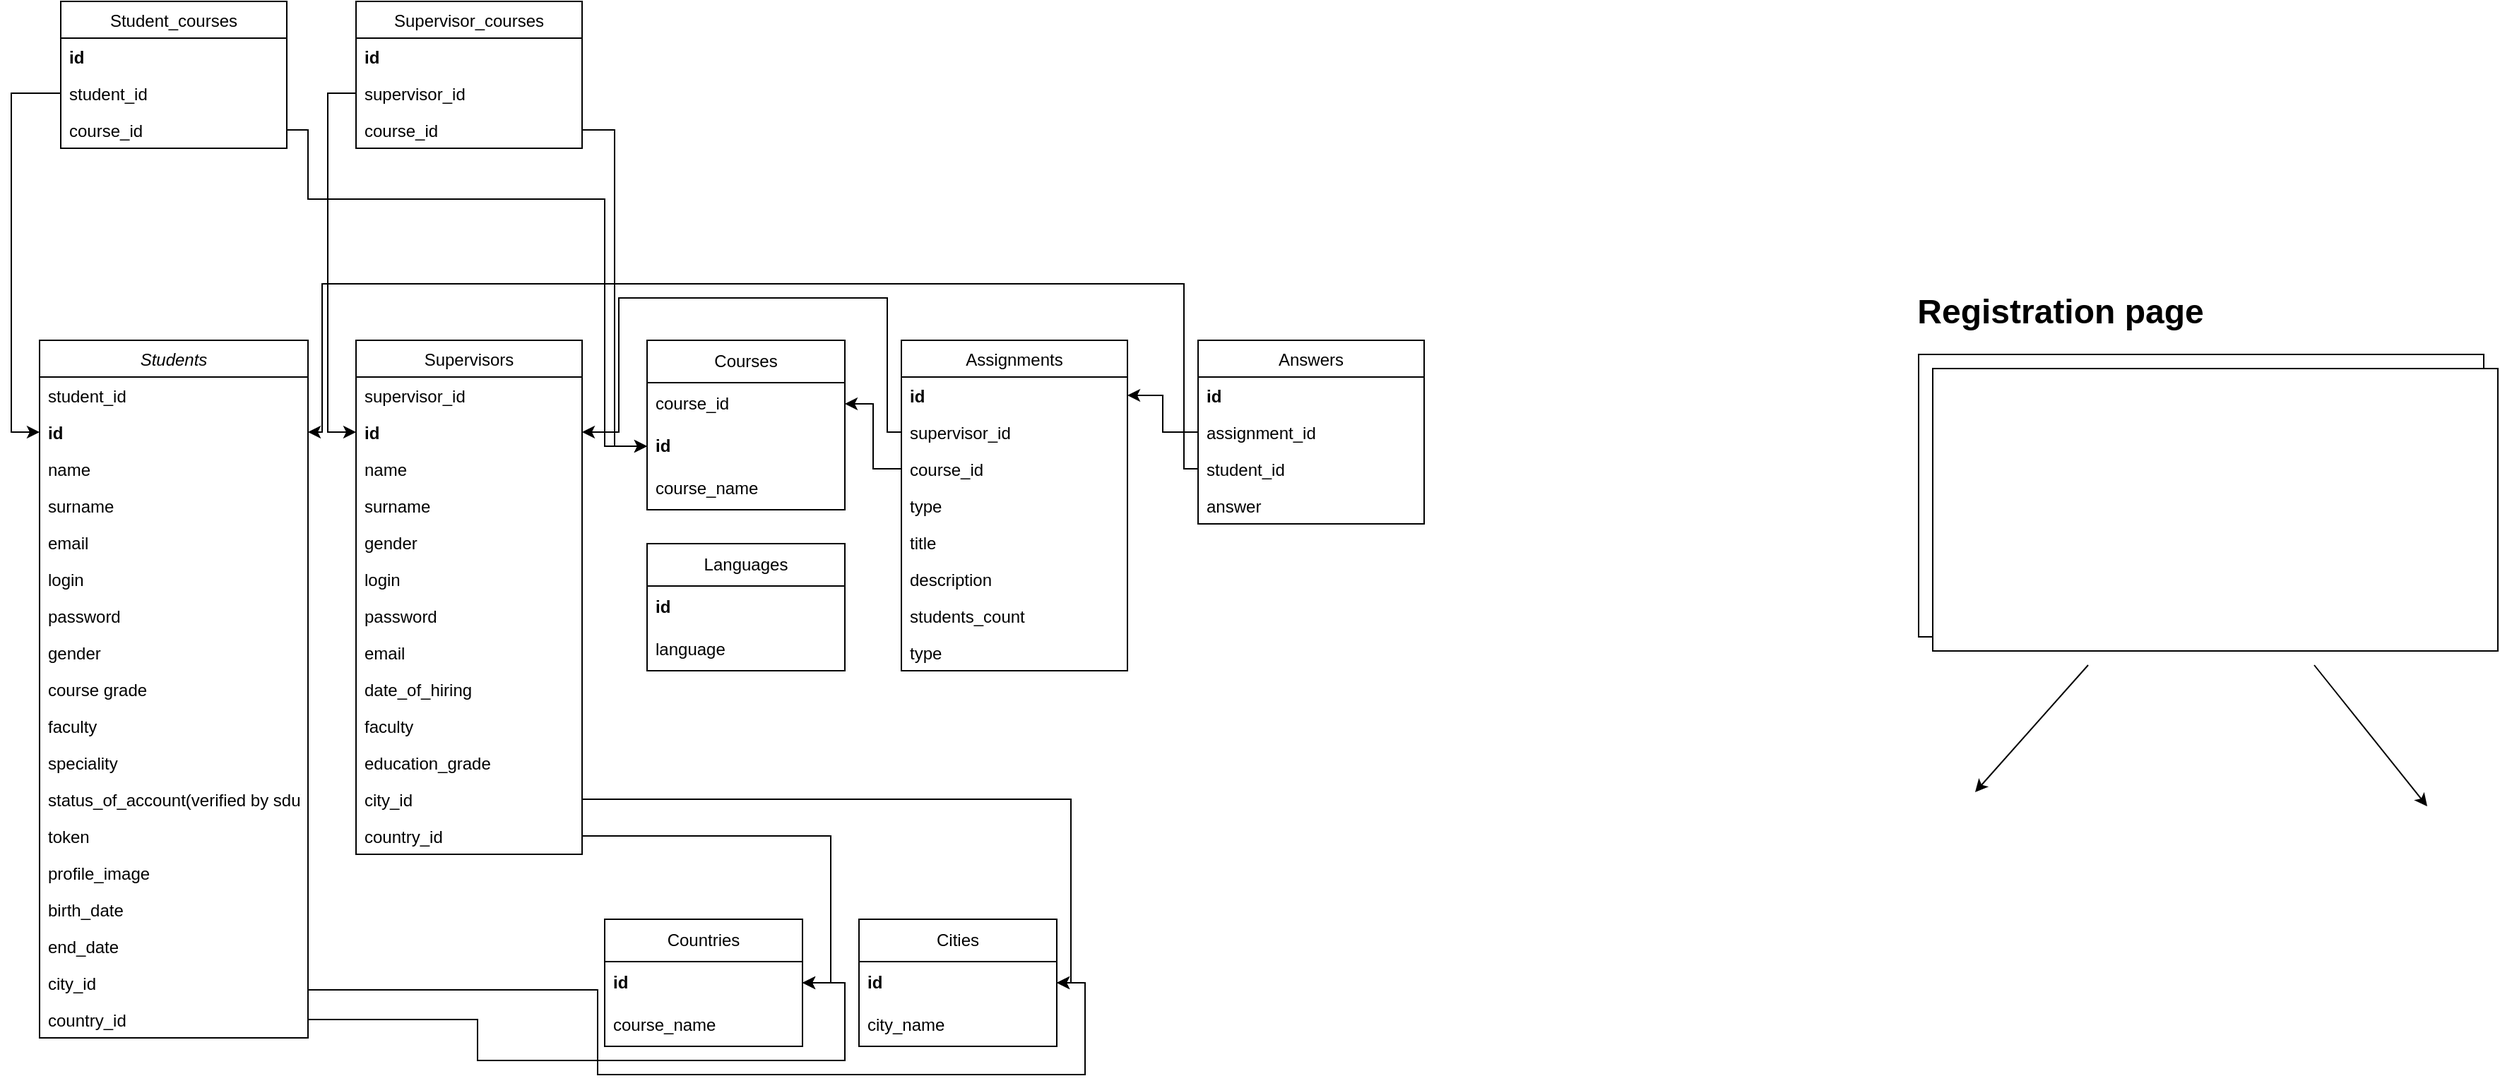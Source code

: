 <mxfile version="23.1.3" type="device">
  <diagram id="C5RBs43oDa-KdzZeNtuy" name="Page-1">
    <mxGraphModel dx="1363" dy="2015" grid="1" gridSize="10" guides="1" tooltips="1" connect="1" arrows="1" fold="1" page="1" pageScale="1" pageWidth="827" pageHeight="1169" math="0" shadow="0">
      <root>
        <mxCell id="WIyWlLk6GJQsqaUBKTNV-0" />
        <mxCell id="WIyWlLk6GJQsqaUBKTNV-1" parent="WIyWlLk6GJQsqaUBKTNV-0" />
        <mxCell id="zkfFHV4jXpPFQw0GAbJ--0" value="Students" style="swimlane;fontStyle=2;align=center;verticalAlign=top;childLayout=stackLayout;horizontal=1;startSize=26;horizontalStack=0;resizeParent=1;resizeLast=0;collapsible=1;marginBottom=0;rounded=0;shadow=0;strokeWidth=1;" parent="WIyWlLk6GJQsqaUBKTNV-1" vertex="1">
          <mxGeometry x="30" y="30" width="190" height="494" as="geometry">
            <mxRectangle x="230" y="140" width="160" height="26" as="alternateBounds" />
          </mxGeometry>
        </mxCell>
        <mxCell id="zkfFHV4jXpPFQw0GAbJ--3" value="student_id" style="text;align=left;verticalAlign=top;spacingLeft=4;spacingRight=4;overflow=hidden;rotatable=0;points=[[0,0.5],[1,0.5]];portConstraint=eastwest;rounded=0;shadow=0;html=0;" parent="zkfFHV4jXpPFQw0GAbJ--0" vertex="1">
          <mxGeometry y="26" width="190" height="26" as="geometry" />
        </mxCell>
        <mxCell id="zkfFHV4jXpPFQw0GAbJ--1" value="id" style="text;align=left;verticalAlign=top;spacingLeft=4;spacingRight=4;overflow=hidden;rotatable=0;points=[[0,0.5],[1,0.5]];portConstraint=eastwest;fontStyle=1" parent="zkfFHV4jXpPFQw0GAbJ--0" vertex="1">
          <mxGeometry y="52" width="190" height="26" as="geometry" />
        </mxCell>
        <mxCell id="zkfFHV4jXpPFQw0GAbJ--2" value="name&#xa;" style="text;align=left;verticalAlign=top;spacingLeft=4;spacingRight=4;overflow=hidden;rotatable=0;points=[[0,0.5],[1,0.5]];portConstraint=eastwest;rounded=0;shadow=0;html=0;" parent="zkfFHV4jXpPFQw0GAbJ--0" vertex="1">
          <mxGeometry y="78" width="190" height="26" as="geometry" />
        </mxCell>
        <mxCell id="gzKf2vNGUdr55tgl7R83-15" value="surname" style="text;align=left;verticalAlign=top;spacingLeft=4;spacingRight=4;overflow=hidden;rotatable=0;points=[[0,0.5],[1,0.5]];portConstraint=eastwest;rounded=0;shadow=0;html=0;" parent="zkfFHV4jXpPFQw0GAbJ--0" vertex="1">
          <mxGeometry y="104" width="190" height="26" as="geometry" />
        </mxCell>
        <mxCell id="gzKf2vNGUdr55tgl7R83-1" value="email" style="text;align=left;verticalAlign=top;spacingLeft=4;spacingRight=4;overflow=hidden;rotatable=0;points=[[0,0.5],[1,0.5]];portConstraint=eastwest;rounded=0;shadow=0;html=0;" parent="zkfFHV4jXpPFQw0GAbJ--0" vertex="1">
          <mxGeometry y="130" width="190" height="26" as="geometry" />
        </mxCell>
        <mxCell id="6cZGBbWc60CacbLPM8LS-2" value="login&#xa;" style="text;align=left;verticalAlign=top;spacingLeft=4;spacingRight=4;overflow=hidden;rotatable=0;points=[[0,0.5],[1,0.5]];portConstraint=eastwest;" parent="zkfFHV4jXpPFQw0GAbJ--0" vertex="1">
          <mxGeometry y="156" width="190" height="26" as="geometry" />
        </mxCell>
        <mxCell id="gzKf2vNGUdr55tgl7R83-18" value="password" style="text;align=left;verticalAlign=top;spacingLeft=4;spacingRight=4;overflow=hidden;rotatable=0;points=[[0,0.5],[1,0.5]];portConstraint=eastwest;rounded=0;shadow=0;html=0;" parent="zkfFHV4jXpPFQw0GAbJ--0" vertex="1">
          <mxGeometry y="182" width="190" height="26" as="geometry" />
        </mxCell>
        <mxCell id="gzKf2vNGUdr55tgl7R83-20" value="gender" style="text;align=left;verticalAlign=top;spacingLeft=4;spacingRight=4;overflow=hidden;rotatable=0;points=[[0,0.5],[1,0.5]];portConstraint=eastwest;rounded=0;shadow=0;html=0;" parent="zkfFHV4jXpPFQw0GAbJ--0" vertex="1">
          <mxGeometry y="208" width="190" height="26" as="geometry" />
        </mxCell>
        <mxCell id="gzKf2vNGUdr55tgl7R83-11" value="course grade" style="text;align=left;verticalAlign=top;spacingLeft=4;spacingRight=4;overflow=hidden;rotatable=0;points=[[0,0.5],[1,0.5]];portConstraint=eastwest;rounded=0;shadow=0;html=0;" parent="zkfFHV4jXpPFQw0GAbJ--0" vertex="1">
          <mxGeometry y="234" width="190" height="26" as="geometry" />
        </mxCell>
        <mxCell id="gzKf2vNGUdr55tgl7R83-12" value="faculty" style="text;align=left;verticalAlign=top;spacingLeft=4;spacingRight=4;overflow=hidden;rotatable=0;points=[[0,0.5],[1,0.5]];portConstraint=eastwest;rounded=0;shadow=0;html=0;" parent="zkfFHV4jXpPFQw0GAbJ--0" vertex="1">
          <mxGeometry y="260" width="190" height="26" as="geometry" />
        </mxCell>
        <mxCell id="gzKf2vNGUdr55tgl7R83-13" value="speciality" style="text;align=left;verticalAlign=top;spacingLeft=4;spacingRight=4;overflow=hidden;rotatable=0;points=[[0,0.5],[1,0.5]];portConstraint=eastwest;rounded=0;shadow=0;html=0;" parent="zkfFHV4jXpPFQw0GAbJ--0" vertex="1">
          <mxGeometry y="286" width="190" height="26" as="geometry" />
        </mxCell>
        <mxCell id="gzKf2vNGUdr55tgl7R83-17" value="status_of_account(verified by sdu)" style="text;align=left;verticalAlign=top;spacingLeft=4;spacingRight=4;overflow=hidden;rotatable=0;points=[[0,0.5],[1,0.5]];portConstraint=eastwest;rounded=0;shadow=0;html=0;" parent="zkfFHV4jXpPFQw0GAbJ--0" vertex="1">
          <mxGeometry y="312" width="190" height="26" as="geometry" />
        </mxCell>
        <mxCell id="gzKf2vNGUdr55tgl7R83-19" value="token" style="text;align=left;verticalAlign=top;spacingLeft=4;spacingRight=4;overflow=hidden;rotatable=0;points=[[0,0.5],[1,0.5]];portConstraint=eastwest;rounded=0;shadow=0;html=0;" parent="zkfFHV4jXpPFQw0GAbJ--0" vertex="1">
          <mxGeometry y="338" width="190" height="26" as="geometry" />
        </mxCell>
        <mxCell id="gzKf2vNGUdr55tgl7R83-21" value="profile_image&#xa;" style="text;align=left;verticalAlign=top;spacingLeft=4;spacingRight=4;overflow=hidden;rotatable=0;points=[[0,0.5],[1,0.5]];portConstraint=eastwest;rounded=0;shadow=0;html=0;" parent="zkfFHV4jXpPFQw0GAbJ--0" vertex="1">
          <mxGeometry y="364" width="190" height="26" as="geometry" />
        </mxCell>
        <mxCell id="gzKf2vNGUdr55tgl7R83-22" value="birth_date" style="text;align=left;verticalAlign=top;spacingLeft=4;spacingRight=4;overflow=hidden;rotatable=0;points=[[0,0.5],[1,0.5]];portConstraint=eastwest;rounded=0;shadow=0;html=0;" parent="zkfFHV4jXpPFQw0GAbJ--0" vertex="1">
          <mxGeometry y="390" width="190" height="26" as="geometry" />
        </mxCell>
        <mxCell id="gzKf2vNGUdr55tgl7R83-14" value="end_date" style="text;align=left;verticalAlign=top;spacingLeft=4;spacingRight=4;overflow=hidden;rotatable=0;points=[[0,0.5],[1,0.5]];portConstraint=eastwest;rounded=0;shadow=0;html=0;" parent="zkfFHV4jXpPFQw0GAbJ--0" vertex="1">
          <mxGeometry y="416" width="190" height="26" as="geometry" />
        </mxCell>
        <mxCell id="Yy9atvOMCrcE1YOfqPow-3" value="city_id" style="text;align=left;verticalAlign=top;spacingLeft=4;spacingRight=4;overflow=hidden;rotatable=0;points=[[0,0.5],[1,0.5]];portConstraint=eastwest;" parent="zkfFHV4jXpPFQw0GAbJ--0" vertex="1">
          <mxGeometry y="442" width="190" height="26" as="geometry" />
        </mxCell>
        <mxCell id="Yy9atvOMCrcE1YOfqPow-4" value="country_id" style="text;align=left;verticalAlign=top;spacingLeft=4;spacingRight=4;overflow=hidden;rotatable=0;points=[[0,0.5],[1,0.5]];portConstraint=eastwest;" parent="zkfFHV4jXpPFQw0GAbJ--0" vertex="1">
          <mxGeometry y="468" width="190" height="26" as="geometry" />
        </mxCell>
        <UserObject label="Supervisors" id="zkfFHV4jXpPFQw0GAbJ--17">
          <mxCell style="swimlane;fontStyle=0;align=center;verticalAlign=top;childLayout=stackLayout;horizontal=1;startSize=26;horizontalStack=0;resizeParent=1;resizeLast=0;collapsible=1;marginBottom=0;rounded=0;shadow=0;strokeWidth=1;" parent="WIyWlLk6GJQsqaUBKTNV-1" vertex="1">
            <mxGeometry x="254" y="30" width="160" height="364" as="geometry">
              <mxRectangle x="550" y="140" width="160" height="26" as="alternateBounds" />
            </mxGeometry>
          </mxCell>
        </UserObject>
        <mxCell id="zkfFHV4jXpPFQw0GAbJ--18" value="supervisor_id" style="text;align=left;verticalAlign=top;spacingLeft=4;spacingRight=4;overflow=hidden;rotatable=0;points=[[0,0.5],[1,0.5]];portConstraint=eastwest;" parent="zkfFHV4jXpPFQw0GAbJ--17" vertex="1">
          <mxGeometry y="26" width="160" height="26" as="geometry" />
        </mxCell>
        <mxCell id="zkfFHV4jXpPFQw0GAbJ--19" value="id" style="text;align=left;verticalAlign=top;spacingLeft=4;spacingRight=4;overflow=hidden;rotatable=0;points=[[0,0.5],[1,0.5]];portConstraint=eastwest;rounded=0;shadow=0;html=0;fontStyle=1" parent="zkfFHV4jXpPFQw0GAbJ--17" vertex="1">
          <mxGeometry y="52" width="160" height="26" as="geometry" />
        </mxCell>
        <mxCell id="zkfFHV4jXpPFQw0GAbJ--20" value="name" style="text;align=left;verticalAlign=top;spacingLeft=4;spacingRight=4;overflow=hidden;rotatable=0;points=[[0,0.5],[1,0.5]];portConstraint=eastwest;rounded=0;shadow=0;html=0;" parent="zkfFHV4jXpPFQw0GAbJ--17" vertex="1">
          <mxGeometry y="78" width="160" height="26" as="geometry" />
        </mxCell>
        <mxCell id="6cZGBbWc60CacbLPM8LS-1" value="surname&#xa;" style="text;align=left;verticalAlign=top;spacingLeft=4;spacingRight=4;overflow=hidden;rotatable=0;points=[[0,0.5],[1,0.5]];portConstraint=eastwest;" parent="zkfFHV4jXpPFQw0GAbJ--17" vertex="1">
          <mxGeometry y="104" width="160" height="26" as="geometry" />
        </mxCell>
        <mxCell id="6cZGBbWc60CacbLPM8LS-3" value="gender&#xa;" style="text;align=left;verticalAlign=top;spacingLeft=4;spacingRight=4;overflow=hidden;rotatable=0;points=[[0,0.5],[1,0.5]];portConstraint=eastwest;" parent="zkfFHV4jXpPFQw0GAbJ--17" vertex="1">
          <mxGeometry y="130" width="160" height="26" as="geometry" />
        </mxCell>
        <mxCell id="zkfFHV4jXpPFQw0GAbJ--24" value="login&#xa;" style="text;align=left;verticalAlign=top;spacingLeft=4;spacingRight=4;overflow=hidden;rotatable=0;points=[[0,0.5],[1,0.5]];portConstraint=eastwest;" parent="zkfFHV4jXpPFQw0GAbJ--17" vertex="1">
          <mxGeometry y="156" width="160" height="26" as="geometry" />
        </mxCell>
        <mxCell id="zkfFHV4jXpPFQw0GAbJ--25" value="password" style="text;align=left;verticalAlign=top;spacingLeft=4;spacingRight=4;overflow=hidden;rotatable=0;points=[[0,0.5],[1,0.5]];portConstraint=eastwest;" parent="zkfFHV4jXpPFQw0GAbJ--17" vertex="1">
          <mxGeometry y="182" width="160" height="26" as="geometry" />
        </mxCell>
        <mxCell id="zkfFHV4jXpPFQw0GAbJ--21" value="email" style="text;align=left;verticalAlign=top;spacingLeft=4;spacingRight=4;overflow=hidden;rotatable=0;points=[[0,0.5],[1,0.5]];portConstraint=eastwest;rounded=0;shadow=0;html=0;" parent="zkfFHV4jXpPFQw0GAbJ--17" vertex="1">
          <mxGeometry y="208" width="160" height="26" as="geometry" />
        </mxCell>
        <mxCell id="Yy9atvOMCrcE1YOfqPow-0" value="date_of_hiring" style="text;align=left;verticalAlign=top;spacingLeft=4;spacingRight=4;overflow=hidden;rotatable=0;points=[[0,0.5],[1,0.5]];portConstraint=eastwest;" parent="zkfFHV4jXpPFQw0GAbJ--17" vertex="1">
          <mxGeometry y="234" width="160" height="26" as="geometry" />
        </mxCell>
        <mxCell id="Yy9atvOMCrcE1YOfqPow-1" value="faculty" style="text;align=left;verticalAlign=top;spacingLeft=4;spacingRight=4;overflow=hidden;rotatable=0;points=[[0,0.5],[1,0.5]];portConstraint=eastwest;" parent="zkfFHV4jXpPFQw0GAbJ--17" vertex="1">
          <mxGeometry y="260" width="160" height="26" as="geometry" />
        </mxCell>
        <mxCell id="Yy9atvOMCrcE1YOfqPow-2" value="education_grade" style="text;align=left;verticalAlign=top;spacingLeft=4;spacingRight=4;overflow=hidden;rotatable=0;points=[[0,0.5],[1,0.5]];portConstraint=eastwest;" parent="zkfFHV4jXpPFQw0GAbJ--17" vertex="1">
          <mxGeometry y="286" width="160" height="26" as="geometry" />
        </mxCell>
        <mxCell id="Yy9atvOMCrcE1YOfqPow-5" value="city_id" style="text;align=left;verticalAlign=top;spacingLeft=4;spacingRight=4;overflow=hidden;rotatable=0;points=[[0,0.5],[1,0.5]];portConstraint=eastwest;" parent="zkfFHV4jXpPFQw0GAbJ--17" vertex="1">
          <mxGeometry y="312" width="160" height="26" as="geometry" />
        </mxCell>
        <mxCell id="Yy9atvOMCrcE1YOfqPow-6" value="country_id" style="text;align=left;verticalAlign=top;spacingLeft=4;spacingRight=4;overflow=hidden;rotatable=0;points=[[0,0.5],[1,0.5]];portConstraint=eastwest;" parent="zkfFHV4jXpPFQw0GAbJ--17" vertex="1">
          <mxGeometry y="338" width="160" height="26" as="geometry" />
        </mxCell>
        <mxCell id="hSF-B9IllErI8dwh1IyA-0" value="Courses" style="swimlane;fontStyle=0;childLayout=stackLayout;horizontal=1;startSize=30;horizontalStack=0;resizeParent=1;resizeParentMax=0;resizeLast=0;collapsible=1;marginBottom=0;whiteSpace=wrap;html=1;" parent="WIyWlLk6GJQsqaUBKTNV-1" vertex="1">
          <mxGeometry x="460" y="30" width="140" height="120" as="geometry" />
        </mxCell>
        <mxCell id="hSF-B9IllErI8dwh1IyA-1" value="course_id" style="text;strokeColor=none;fillColor=none;align=left;verticalAlign=middle;spacingLeft=4;spacingRight=4;overflow=hidden;points=[[0,0.5],[1,0.5]];portConstraint=eastwest;rotatable=0;whiteSpace=wrap;html=1;" parent="hSF-B9IllErI8dwh1IyA-0" vertex="1">
          <mxGeometry y="30" width="140" height="30" as="geometry" />
        </mxCell>
        <mxCell id="hSF-B9IllErI8dwh1IyA-2" value="&lt;b&gt;id&lt;/b&gt;" style="text;strokeColor=none;fillColor=none;align=left;verticalAlign=middle;spacingLeft=4;spacingRight=4;overflow=hidden;points=[[0,0.5],[1,0.5]];portConstraint=eastwest;rotatable=0;whiteSpace=wrap;html=1;" parent="hSF-B9IllErI8dwh1IyA-0" vertex="1">
          <mxGeometry y="60" width="140" height="30" as="geometry" />
        </mxCell>
        <mxCell id="hSF-B9IllErI8dwh1IyA-3" value="course_name" style="text;strokeColor=none;fillColor=none;align=left;verticalAlign=middle;spacingLeft=4;spacingRight=4;overflow=hidden;points=[[0,0.5],[1,0.5]];portConstraint=eastwest;rotatable=0;whiteSpace=wrap;html=1;" parent="hSF-B9IllErI8dwh1IyA-0" vertex="1">
          <mxGeometry y="90" width="140" height="30" as="geometry" />
        </mxCell>
        <mxCell id="hSF-B9IllErI8dwh1IyA-4" value="" style="rounded=0;whiteSpace=wrap;html=1;" parent="WIyWlLk6GJQsqaUBKTNV-1" vertex="1">
          <mxGeometry x="1360" y="40" width="400" height="200" as="geometry" />
        </mxCell>
        <mxCell id="hSF-B9IllErI8dwh1IyA-5" value="Registration page" style="text;strokeColor=none;fillColor=none;html=1;fontSize=24;fontStyle=1;verticalAlign=middle;align=center;" parent="WIyWlLk6GJQsqaUBKTNV-1" vertex="1">
          <mxGeometry x="1410" y="-10" width="100" height="40" as="geometry" />
        </mxCell>
        <mxCell id="hSF-B9IllErI8dwh1IyA-6" value="student / supervisor" style="text;strokeColor=none;fillColor=none;html=1;fontSize=24;fontStyle=1;verticalAlign=middle;align=center;" parent="WIyWlLk6GJQsqaUBKTNV-1" vertex="1">
          <mxGeometry x="1510" y="110" width="100" height="40" as="geometry" />
        </mxCell>
        <mxCell id="Yy9atvOMCrcE1YOfqPow-7" value="Cities" style="swimlane;fontStyle=0;childLayout=stackLayout;horizontal=1;startSize=30;horizontalStack=0;resizeParent=1;resizeParentMax=0;resizeLast=0;collapsible=1;marginBottom=0;whiteSpace=wrap;html=1;" parent="WIyWlLk6GJQsqaUBKTNV-1" vertex="1">
          <mxGeometry x="610" y="440" width="140" height="90" as="geometry" />
        </mxCell>
        <mxCell id="Yy9atvOMCrcE1YOfqPow-9" value="&lt;b&gt;id&lt;/b&gt;" style="text;strokeColor=none;fillColor=none;align=left;verticalAlign=middle;spacingLeft=4;spacingRight=4;overflow=hidden;points=[[0,0.5],[1,0.5]];portConstraint=eastwest;rotatable=0;whiteSpace=wrap;html=1;" parent="Yy9atvOMCrcE1YOfqPow-7" vertex="1">
          <mxGeometry y="30" width="140" height="30" as="geometry" />
        </mxCell>
        <mxCell id="Yy9atvOMCrcE1YOfqPow-10" value="city_name" style="text;strokeColor=none;fillColor=none;align=left;verticalAlign=middle;spacingLeft=4;spacingRight=4;overflow=hidden;points=[[0,0.5],[1,0.5]];portConstraint=eastwest;rotatable=0;whiteSpace=wrap;html=1;" parent="Yy9atvOMCrcE1YOfqPow-7" vertex="1">
          <mxGeometry y="60" width="140" height="30" as="geometry" />
        </mxCell>
        <mxCell id="Yy9atvOMCrcE1YOfqPow-11" value="Countries" style="swimlane;fontStyle=0;childLayout=stackLayout;horizontal=1;startSize=30;horizontalStack=0;resizeParent=1;resizeParentMax=0;resizeLast=0;collapsible=1;marginBottom=0;whiteSpace=wrap;html=1;" parent="WIyWlLk6GJQsqaUBKTNV-1" vertex="1">
          <mxGeometry x="430" y="440" width="140" height="90" as="geometry" />
        </mxCell>
        <mxCell id="Yy9atvOMCrcE1YOfqPow-13" value="&lt;b&gt;id&lt;/b&gt;" style="text;strokeColor=none;fillColor=none;align=left;verticalAlign=middle;spacingLeft=4;spacingRight=4;overflow=hidden;points=[[0,0.5],[1,0.5]];portConstraint=eastwest;rotatable=0;whiteSpace=wrap;html=1;" parent="Yy9atvOMCrcE1YOfqPow-11" vertex="1">
          <mxGeometry y="30" width="140" height="30" as="geometry" />
        </mxCell>
        <mxCell id="Yy9atvOMCrcE1YOfqPow-14" value="course_name" style="text;strokeColor=none;fillColor=none;align=left;verticalAlign=middle;spacingLeft=4;spacingRight=4;overflow=hidden;points=[[0,0.5],[1,0.5]];portConstraint=eastwest;rotatable=0;whiteSpace=wrap;html=1;" parent="Yy9atvOMCrcE1YOfqPow-11" vertex="1">
          <mxGeometry y="60" width="140" height="30" as="geometry" />
        </mxCell>
        <UserObject label="Assignments" id="Yy9atvOMCrcE1YOfqPow-19">
          <mxCell style="swimlane;fontStyle=0;align=center;verticalAlign=top;childLayout=stackLayout;horizontal=1;startSize=26;horizontalStack=0;resizeParent=1;resizeLast=0;collapsible=1;marginBottom=0;rounded=0;shadow=0;strokeWidth=1;" parent="WIyWlLk6GJQsqaUBKTNV-1" vertex="1">
            <mxGeometry x="640" y="30" width="160" height="234" as="geometry">
              <mxRectangle x="550" y="140" width="160" height="26" as="alternateBounds" />
            </mxGeometry>
          </mxCell>
        </UserObject>
        <mxCell id="Yy9atvOMCrcE1YOfqPow-21" value="id" style="text;align=left;verticalAlign=top;spacingLeft=4;spacingRight=4;overflow=hidden;rotatable=0;points=[[0,0.5],[1,0.5]];portConstraint=eastwest;rounded=0;shadow=0;html=0;fontStyle=1" parent="Yy9atvOMCrcE1YOfqPow-19" vertex="1">
          <mxGeometry y="26" width="160" height="26" as="geometry" />
        </mxCell>
        <mxCell id="Yy9atvOMCrcE1YOfqPow-38" value="supervisor_id" style="text;align=left;verticalAlign=top;spacingLeft=4;spacingRight=4;overflow=hidden;rotatable=0;points=[[0,0.5],[1,0.5]];portConstraint=eastwest;" parent="Yy9atvOMCrcE1YOfqPow-19" vertex="1">
          <mxGeometry y="52" width="160" height="26" as="geometry" />
        </mxCell>
        <mxCell id="Yy9atvOMCrcE1YOfqPow-22" value="course_id" style="text;align=left;verticalAlign=top;spacingLeft=4;spacingRight=4;overflow=hidden;rotatable=0;points=[[0,0.5],[1,0.5]];portConstraint=eastwest;rounded=0;shadow=0;html=0;" parent="Yy9atvOMCrcE1YOfqPow-19" vertex="1">
          <mxGeometry y="78" width="160" height="26" as="geometry" />
        </mxCell>
        <mxCell id="Yy9atvOMCrcE1YOfqPow-23" value="type" style="text;align=left;verticalAlign=top;spacingLeft=4;spacingRight=4;overflow=hidden;rotatable=0;points=[[0,0.5],[1,0.5]];portConstraint=eastwest;" parent="Yy9atvOMCrcE1YOfqPow-19" vertex="1">
          <mxGeometry y="104" width="160" height="26" as="geometry" />
        </mxCell>
        <mxCell id="Yy9atvOMCrcE1YOfqPow-35" value="title" style="text;align=left;verticalAlign=top;spacingLeft=4;spacingRight=4;overflow=hidden;rotatable=0;points=[[0,0.5],[1,0.5]];portConstraint=eastwest;" parent="Yy9atvOMCrcE1YOfqPow-19" vertex="1">
          <mxGeometry y="130" width="160" height="26" as="geometry" />
        </mxCell>
        <mxCell id="Yy9atvOMCrcE1YOfqPow-36" value="description" style="text;align=left;verticalAlign=top;spacingLeft=4;spacingRight=4;overflow=hidden;rotatable=0;points=[[0,0.5],[1,0.5]];portConstraint=eastwest;" parent="Yy9atvOMCrcE1YOfqPow-19" vertex="1">
          <mxGeometry y="156" width="160" height="26" as="geometry" />
        </mxCell>
        <mxCell id="Yy9atvOMCrcE1YOfqPow-37" value="students_count" style="text;align=left;verticalAlign=top;spacingLeft=4;spacingRight=4;overflow=hidden;rotatable=0;points=[[0,0.5],[1,0.5]];portConstraint=eastwest;" parent="Yy9atvOMCrcE1YOfqPow-19" vertex="1">
          <mxGeometry y="182" width="160" height="26" as="geometry" />
        </mxCell>
        <mxCell id="Yy9atvOMCrcE1YOfqPow-39" value="type" style="text;align=left;verticalAlign=top;spacingLeft=4;spacingRight=4;overflow=hidden;rotatable=0;points=[[0,0.5],[1,0.5]];portConstraint=eastwest;" parent="Yy9atvOMCrcE1YOfqPow-19" vertex="1">
          <mxGeometry y="208" width="160" height="26" as="geometry" />
        </mxCell>
        <mxCell id="6cZGBbWc60CacbLPM8LS-4" value="" style="endArrow=classic;html=1;rounded=0;" parent="WIyWlLk6GJQsqaUBKTNV-1" edge="1">
          <mxGeometry width="50" height="50" relative="1" as="geometry">
            <mxPoint x="1480" y="260" as="sourcePoint" />
            <mxPoint x="1400" y="350" as="targetPoint" />
          </mxGeometry>
        </mxCell>
        <mxCell id="6cZGBbWc60CacbLPM8LS-5" value="" style="endArrow=classic;html=1;rounded=0;" parent="WIyWlLk6GJQsqaUBKTNV-1" edge="1">
          <mxGeometry width="50" height="50" relative="1" as="geometry">
            <mxPoint x="1640" y="260" as="sourcePoint" />
            <mxPoint x="1720" y="360" as="targetPoint" />
          </mxGeometry>
        </mxCell>
        <mxCell id="6cZGBbWc60CacbLPM8LS-6" value="Login" style="rounded=0;whiteSpace=wrap;html=1;" parent="WIyWlLk6GJQsqaUBKTNV-1" vertex="1">
          <mxGeometry x="1500" y="160" width="120" height="29" as="geometry" />
        </mxCell>
        <mxCell id="6cZGBbWc60CacbLPM8LS-7" value="password" style="rounded=0;whiteSpace=wrap;html=1;" parent="WIyWlLk6GJQsqaUBKTNV-1" vertex="1">
          <mxGeometry x="1500" y="201" width="120" height="29" as="geometry" />
        </mxCell>
        <mxCell id="6cZGBbWc60CacbLPM8LS-8" value="" style="rounded=0;whiteSpace=wrap;html=1;" parent="WIyWlLk6GJQsqaUBKTNV-1" vertex="1">
          <mxGeometry x="1370" y="50" width="400" height="200" as="geometry" />
        </mxCell>
        <mxCell id="Yy9atvOMCrcE1YOfqPow-40" style="edgeStyle=orthogonalEdgeStyle;rounded=0;orthogonalLoop=1;jettySize=auto;html=1;exitX=1;exitY=0.5;exitDx=0;exitDy=0;entryX=1;entryY=0.5;entryDx=0;entryDy=0;" parent="WIyWlLk6GJQsqaUBKTNV-1" source="Yy9atvOMCrcE1YOfqPow-5" target="Yy9atvOMCrcE1YOfqPow-7" edge="1">
          <mxGeometry relative="1" as="geometry">
            <Array as="points">
              <mxPoint x="760" y="355" />
              <mxPoint x="760" y="485" />
            </Array>
          </mxGeometry>
        </mxCell>
        <mxCell id="Yy9atvOMCrcE1YOfqPow-41" style="edgeStyle=orthogonalEdgeStyle;rounded=0;orthogonalLoop=1;jettySize=auto;html=1;exitX=1;exitY=0.5;exitDx=0;exitDy=0;entryX=1;entryY=0.5;entryDx=0;entryDy=0;" parent="WIyWlLk6GJQsqaUBKTNV-1" source="Yy9atvOMCrcE1YOfqPow-6" target="Yy9atvOMCrcE1YOfqPow-13" edge="1">
          <mxGeometry relative="1" as="geometry" />
        </mxCell>
        <mxCell id="Yy9atvOMCrcE1YOfqPow-42" style="edgeStyle=orthogonalEdgeStyle;rounded=0;orthogonalLoop=1;jettySize=auto;html=1;exitX=1;exitY=0.5;exitDx=0;exitDy=0;entryX=1;entryY=0.5;entryDx=0;entryDy=0;" parent="WIyWlLk6GJQsqaUBKTNV-1" source="Yy9atvOMCrcE1YOfqPow-3" target="Yy9atvOMCrcE1YOfqPow-9" edge="1">
          <mxGeometry relative="1" as="geometry">
            <Array as="points">
              <mxPoint x="220" y="490" />
              <mxPoint x="425" y="490" />
              <mxPoint x="425" y="550" />
              <mxPoint x="770" y="550" />
              <mxPoint x="770" y="485" />
            </Array>
          </mxGeometry>
        </mxCell>
        <mxCell id="Yy9atvOMCrcE1YOfqPow-43" style="edgeStyle=orthogonalEdgeStyle;rounded=0;orthogonalLoop=1;jettySize=auto;html=1;exitX=1;exitY=0.5;exitDx=0;exitDy=0;entryX=1;entryY=0.5;entryDx=0;entryDy=0;" parent="WIyWlLk6GJQsqaUBKTNV-1" source="Yy9atvOMCrcE1YOfqPow-4" target="Yy9atvOMCrcE1YOfqPow-13" edge="1">
          <mxGeometry relative="1" as="geometry">
            <Array as="points">
              <mxPoint x="340" y="511" />
              <mxPoint x="340" y="540" />
              <mxPoint x="600" y="540" />
              <mxPoint x="600" y="485" />
            </Array>
          </mxGeometry>
        </mxCell>
        <mxCell id="Yy9atvOMCrcE1YOfqPow-47" style="edgeStyle=orthogonalEdgeStyle;rounded=0;orthogonalLoop=1;jettySize=auto;html=1;exitX=0;exitY=0.5;exitDx=0;exitDy=0;entryX=1;entryY=0.5;entryDx=0;entryDy=0;" parent="WIyWlLk6GJQsqaUBKTNV-1" source="Yy9atvOMCrcE1YOfqPow-38" target="zkfFHV4jXpPFQw0GAbJ--19" edge="1">
          <mxGeometry relative="1" as="geometry">
            <Array as="points">
              <mxPoint x="630" y="95" />
              <mxPoint x="630" />
              <mxPoint x="440" />
              <mxPoint x="440" y="95" />
            </Array>
          </mxGeometry>
        </mxCell>
        <mxCell id="Yy9atvOMCrcE1YOfqPow-48" style="edgeStyle=orthogonalEdgeStyle;rounded=0;orthogonalLoop=1;jettySize=auto;html=1;exitX=0;exitY=0.5;exitDx=0;exitDy=0;entryX=1;entryY=0.5;entryDx=0;entryDy=0;" parent="WIyWlLk6GJQsqaUBKTNV-1" source="Yy9atvOMCrcE1YOfqPow-22" target="hSF-B9IllErI8dwh1IyA-1" edge="1">
          <mxGeometry relative="1" as="geometry" />
        </mxCell>
        <UserObject label="Answers" id="Yy9atvOMCrcE1YOfqPow-49">
          <mxCell style="swimlane;fontStyle=0;align=center;verticalAlign=top;childLayout=stackLayout;horizontal=1;startSize=26;horizontalStack=0;resizeParent=1;resizeLast=0;collapsible=1;marginBottom=0;rounded=0;shadow=0;strokeWidth=1;" parent="WIyWlLk6GJQsqaUBKTNV-1" vertex="1">
            <mxGeometry x="850" y="30" width="160" height="130" as="geometry">
              <mxRectangle x="550" y="140" width="160" height="26" as="alternateBounds" />
            </mxGeometry>
          </mxCell>
        </UserObject>
        <mxCell id="Yy9atvOMCrcE1YOfqPow-50" value="id" style="text;align=left;verticalAlign=top;spacingLeft=4;spacingRight=4;overflow=hidden;rotatable=0;points=[[0,0.5],[1,0.5]];portConstraint=eastwest;rounded=0;shadow=0;html=0;fontStyle=1" parent="Yy9atvOMCrcE1YOfqPow-49" vertex="1">
          <mxGeometry y="26" width="160" height="26" as="geometry" />
        </mxCell>
        <mxCell id="Yy9atvOMCrcE1YOfqPow-51" value="assignment_id" style="text;align=left;verticalAlign=top;spacingLeft=4;spacingRight=4;overflow=hidden;rotatable=0;points=[[0,0.5],[1,0.5]];portConstraint=eastwest;" parent="Yy9atvOMCrcE1YOfqPow-49" vertex="1">
          <mxGeometry y="52" width="160" height="26" as="geometry" />
        </mxCell>
        <mxCell id="Yy9atvOMCrcE1YOfqPow-52" value="student_id" style="text;align=left;verticalAlign=top;spacingLeft=4;spacingRight=4;overflow=hidden;rotatable=0;points=[[0,0.5],[1,0.5]];portConstraint=eastwest;rounded=0;shadow=0;html=0;" parent="Yy9atvOMCrcE1YOfqPow-49" vertex="1">
          <mxGeometry y="78" width="160" height="26" as="geometry" />
        </mxCell>
        <mxCell id="Yy9atvOMCrcE1YOfqPow-53" value="answer" style="text;align=left;verticalAlign=top;spacingLeft=4;spacingRight=4;overflow=hidden;rotatable=0;points=[[0,0.5],[1,0.5]];portConstraint=eastwest;" parent="Yy9atvOMCrcE1YOfqPow-49" vertex="1">
          <mxGeometry y="104" width="160" height="26" as="geometry" />
        </mxCell>
        <mxCell id="Yy9atvOMCrcE1YOfqPow-58" style="edgeStyle=orthogonalEdgeStyle;rounded=0;orthogonalLoop=1;jettySize=auto;html=1;exitX=0;exitY=0.5;exitDx=0;exitDy=0;entryX=1;entryY=0.5;entryDx=0;entryDy=0;" parent="WIyWlLk6GJQsqaUBKTNV-1" source="Yy9atvOMCrcE1YOfqPow-51" target="Yy9atvOMCrcE1YOfqPow-21" edge="1">
          <mxGeometry relative="1" as="geometry" />
        </mxCell>
        <mxCell id="Yy9atvOMCrcE1YOfqPow-59" style="edgeStyle=orthogonalEdgeStyle;rounded=0;orthogonalLoop=1;jettySize=auto;html=1;exitX=0;exitY=0.5;exitDx=0;exitDy=0;entryX=1;entryY=0.5;entryDx=0;entryDy=0;" parent="WIyWlLk6GJQsqaUBKTNV-1" source="Yy9atvOMCrcE1YOfqPow-52" target="zkfFHV4jXpPFQw0GAbJ--1" edge="1">
          <mxGeometry relative="1" as="geometry">
            <Array as="points">
              <mxPoint x="840" y="121" />
              <mxPoint x="840" y="-10" />
              <mxPoint x="230" y="-10" />
              <mxPoint x="230" y="95" />
            </Array>
          </mxGeometry>
        </mxCell>
        <mxCell id="Yy9atvOMCrcE1YOfqPow-60" value="Languages" style="swimlane;fontStyle=0;childLayout=stackLayout;horizontal=1;startSize=30;horizontalStack=0;resizeParent=1;resizeParentMax=0;resizeLast=0;collapsible=1;marginBottom=0;whiteSpace=wrap;html=1;" parent="WIyWlLk6GJQsqaUBKTNV-1" vertex="1">
          <mxGeometry x="460" y="174" width="140" height="90" as="geometry" />
        </mxCell>
        <mxCell id="Yy9atvOMCrcE1YOfqPow-61" value="&lt;b&gt;id&lt;/b&gt;" style="text;strokeColor=none;fillColor=none;align=left;verticalAlign=middle;spacingLeft=4;spacingRight=4;overflow=hidden;points=[[0,0.5],[1,0.5]];portConstraint=eastwest;rotatable=0;whiteSpace=wrap;html=1;" parent="Yy9atvOMCrcE1YOfqPow-60" vertex="1">
          <mxGeometry y="30" width="140" height="30" as="geometry" />
        </mxCell>
        <mxCell id="Yy9atvOMCrcE1YOfqPow-62" value="language" style="text;strokeColor=none;fillColor=none;align=left;verticalAlign=middle;spacingLeft=4;spacingRight=4;overflow=hidden;points=[[0,0.5],[1,0.5]];portConstraint=eastwest;rotatable=0;whiteSpace=wrap;html=1;" parent="Yy9atvOMCrcE1YOfqPow-60" vertex="1">
          <mxGeometry y="60" width="140" height="30" as="geometry" />
        </mxCell>
        <UserObject label="Supervisor_courses" id="PxmtkqWz2gUkyCKbfWkW-0">
          <mxCell style="swimlane;fontStyle=0;align=center;verticalAlign=top;childLayout=stackLayout;horizontal=1;startSize=26;horizontalStack=0;resizeParent=1;resizeLast=0;collapsible=1;marginBottom=0;rounded=0;shadow=0;strokeWidth=1;" vertex="1" parent="WIyWlLk6GJQsqaUBKTNV-1">
            <mxGeometry x="254" y="-210" width="160" height="104" as="geometry">
              <mxRectangle x="550" y="140" width="160" height="26" as="alternateBounds" />
            </mxGeometry>
          </mxCell>
        </UserObject>
        <mxCell id="PxmtkqWz2gUkyCKbfWkW-2" value="id" style="text;align=left;verticalAlign=top;spacingLeft=4;spacingRight=4;overflow=hidden;rotatable=0;points=[[0,0.5],[1,0.5]];portConstraint=eastwest;rounded=0;shadow=0;html=0;fontStyle=1" vertex="1" parent="PxmtkqWz2gUkyCKbfWkW-0">
          <mxGeometry y="26" width="160" height="26" as="geometry" />
        </mxCell>
        <mxCell id="PxmtkqWz2gUkyCKbfWkW-1" value="supervisor_id" style="text;align=left;verticalAlign=top;spacingLeft=4;spacingRight=4;overflow=hidden;rotatable=0;points=[[0,0.5],[1,0.5]];portConstraint=eastwest;" vertex="1" parent="PxmtkqWz2gUkyCKbfWkW-0">
          <mxGeometry y="52" width="160" height="26" as="geometry" />
        </mxCell>
        <mxCell id="PxmtkqWz2gUkyCKbfWkW-4" value="course_id" style="text;align=left;verticalAlign=top;spacingLeft=4;spacingRight=4;overflow=hidden;rotatable=0;points=[[0,0.5],[1,0.5]];portConstraint=eastwest;" vertex="1" parent="PxmtkqWz2gUkyCKbfWkW-0">
          <mxGeometry y="78" width="160" height="26" as="geometry" />
        </mxCell>
        <UserObject label="Student_courses" id="PxmtkqWz2gUkyCKbfWkW-14">
          <mxCell style="swimlane;fontStyle=0;align=center;verticalAlign=top;childLayout=stackLayout;horizontal=1;startSize=26;horizontalStack=0;resizeParent=1;resizeLast=0;collapsible=1;marginBottom=0;rounded=0;shadow=0;strokeWidth=1;" vertex="1" parent="WIyWlLk6GJQsqaUBKTNV-1">
            <mxGeometry x="45" y="-210" width="160" height="104" as="geometry">
              <mxRectangle x="550" y="140" width="160" height="26" as="alternateBounds" />
            </mxGeometry>
          </mxCell>
        </UserObject>
        <mxCell id="PxmtkqWz2gUkyCKbfWkW-15" value="id" style="text;align=left;verticalAlign=top;spacingLeft=4;spacingRight=4;overflow=hidden;rotatable=0;points=[[0,0.5],[1,0.5]];portConstraint=eastwest;rounded=0;shadow=0;html=0;fontStyle=1" vertex="1" parent="PxmtkqWz2gUkyCKbfWkW-14">
          <mxGeometry y="26" width="160" height="26" as="geometry" />
        </mxCell>
        <mxCell id="PxmtkqWz2gUkyCKbfWkW-16" value="student_id" style="text;align=left;verticalAlign=top;spacingLeft=4;spacingRight=4;overflow=hidden;rotatable=0;points=[[0,0.5],[1,0.5]];portConstraint=eastwest;" vertex="1" parent="PxmtkqWz2gUkyCKbfWkW-14">
          <mxGeometry y="52" width="160" height="26" as="geometry" />
        </mxCell>
        <mxCell id="PxmtkqWz2gUkyCKbfWkW-17" value="course_id" style="text;align=left;verticalAlign=top;spacingLeft=4;spacingRight=4;overflow=hidden;rotatable=0;points=[[0,0.5],[1,0.5]];portConstraint=eastwest;" vertex="1" parent="PxmtkqWz2gUkyCKbfWkW-14">
          <mxGeometry y="78" width="160" height="26" as="geometry" />
        </mxCell>
        <mxCell id="PxmtkqWz2gUkyCKbfWkW-19" style="edgeStyle=orthogonalEdgeStyle;rounded=0;orthogonalLoop=1;jettySize=auto;html=1;exitX=0;exitY=0.5;exitDx=0;exitDy=0;entryX=0;entryY=0.5;entryDx=0;entryDy=0;" edge="1" parent="WIyWlLk6GJQsqaUBKTNV-1" source="PxmtkqWz2gUkyCKbfWkW-1" target="zkfFHV4jXpPFQw0GAbJ--19">
          <mxGeometry relative="1" as="geometry" />
        </mxCell>
        <mxCell id="PxmtkqWz2gUkyCKbfWkW-20" style="edgeStyle=orthogonalEdgeStyle;rounded=0;orthogonalLoop=1;jettySize=auto;html=1;exitX=0;exitY=0.5;exitDx=0;exitDy=0;entryX=0;entryY=0.5;entryDx=0;entryDy=0;" edge="1" parent="WIyWlLk6GJQsqaUBKTNV-1" source="PxmtkqWz2gUkyCKbfWkW-16" target="zkfFHV4jXpPFQw0GAbJ--1">
          <mxGeometry relative="1" as="geometry">
            <Array as="points">
              <mxPoint x="10" y="-145" />
              <mxPoint x="10" y="95" />
            </Array>
          </mxGeometry>
        </mxCell>
        <mxCell id="PxmtkqWz2gUkyCKbfWkW-21" style="edgeStyle=orthogonalEdgeStyle;rounded=0;orthogonalLoop=1;jettySize=auto;html=1;exitX=1;exitY=0.5;exitDx=0;exitDy=0;entryX=0;entryY=0.5;entryDx=0;entryDy=0;" edge="1" parent="WIyWlLk6GJQsqaUBKTNV-1" source="PxmtkqWz2gUkyCKbfWkW-17" target="hSF-B9IllErI8dwh1IyA-2">
          <mxGeometry relative="1" as="geometry">
            <Array as="points">
              <mxPoint x="220" y="-119" />
              <mxPoint x="220" y="-70" />
              <mxPoint x="430" y="-70" />
              <mxPoint x="430" y="105" />
            </Array>
          </mxGeometry>
        </mxCell>
        <mxCell id="PxmtkqWz2gUkyCKbfWkW-22" style="edgeStyle=orthogonalEdgeStyle;rounded=0;orthogonalLoop=1;jettySize=auto;html=1;exitX=1;exitY=0.5;exitDx=0;exitDy=0;entryX=0;entryY=0.5;entryDx=0;entryDy=0;" edge="1" parent="WIyWlLk6GJQsqaUBKTNV-1" source="PxmtkqWz2gUkyCKbfWkW-4" target="hSF-B9IllErI8dwh1IyA-2">
          <mxGeometry relative="1" as="geometry" />
        </mxCell>
      </root>
    </mxGraphModel>
  </diagram>
</mxfile>
